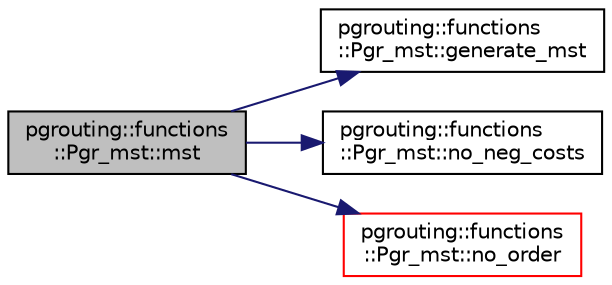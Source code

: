 digraph "pgrouting::functions::Pgr_mst::mst"
{
  edge [fontname="Helvetica",fontsize="10",labelfontname="Helvetica",labelfontsize="10"];
  node [fontname="Helvetica",fontsize="10",shape=record];
  rankdir="LR";
  Node42 [label="pgrouting::functions\l::Pgr_mst::mst",height=0.2,width=0.4,color="black", fillcolor="grey75", style="filled", fontcolor="black"];
  Node42 -> Node43 [color="midnightblue",fontsize="10",style="solid",fontname="Helvetica"];
  Node43 [label="pgrouting::functions\l::Pgr_mst::generate_mst",height=0.2,width=0.4,color="black", fillcolor="white", style="filled",URL="$classpgrouting_1_1functions_1_1Pgr__mst.html#a392d9d410e879704966e0b79cc7c8b39"];
  Node42 -> Node44 [color="midnightblue",fontsize="10",style="solid",fontname="Helvetica"];
  Node44 [label="pgrouting::functions\l::Pgr_mst::no_neg_costs",height=0.2,width=0.4,color="black", fillcolor="white", style="filled",URL="$classpgrouting_1_1functions_1_1Pgr__mst.html#a88e0bf30eb3c29af63b4cbde014c07b0"];
  Node42 -> Node45 [color="midnightblue",fontsize="10",style="solid",fontname="Helvetica"];
  Node45 [label="pgrouting::functions\l::Pgr_mst::no_order",height=0.2,width=0.4,color="red", fillcolor="white", style="filled",URL="$classpgrouting_1_1functions_1_1Pgr__mst.html#a538c68c28266cb830f2c7f2dc9f310f0"];
}
